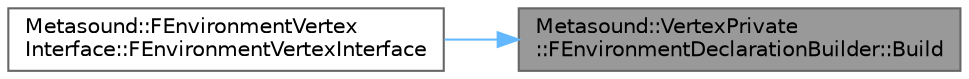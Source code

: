 digraph "Metasound::VertexPrivate::FEnvironmentDeclarationBuilder::Build"
{
 // INTERACTIVE_SVG=YES
 // LATEX_PDF_SIZE
  bgcolor="transparent";
  edge [fontname=Helvetica,fontsize=10,labelfontname=Helvetica,labelfontsize=10];
  node [fontname=Helvetica,fontsize=10,shape=box,height=0.2,width=0.4];
  rankdir="RL";
  Node1 [id="Node000001",label="Metasound::VertexPrivate\l::FEnvironmentDeclarationBuilder::Build",height=0.2,width=0.4,color="gray40", fillcolor="grey60", style="filled", fontcolor="black",tooltip=" "];
  Node1 -> Node2 [id="edge1_Node000001_Node000002",dir="back",color="steelblue1",style="solid",tooltip=" "];
  Node2 [id="Node000002",label="Metasound::FEnvironmentVertex\lInterface::FEnvironmentVertexInterface",height=0.2,width=0.4,color="grey40", fillcolor="white", style="filled",URL="$d9/dc3/classMetasound_1_1FEnvironmentVertexInterface.html#a1a0141c9f990789814ba2455db33e5db",tooltip=" "];
}
